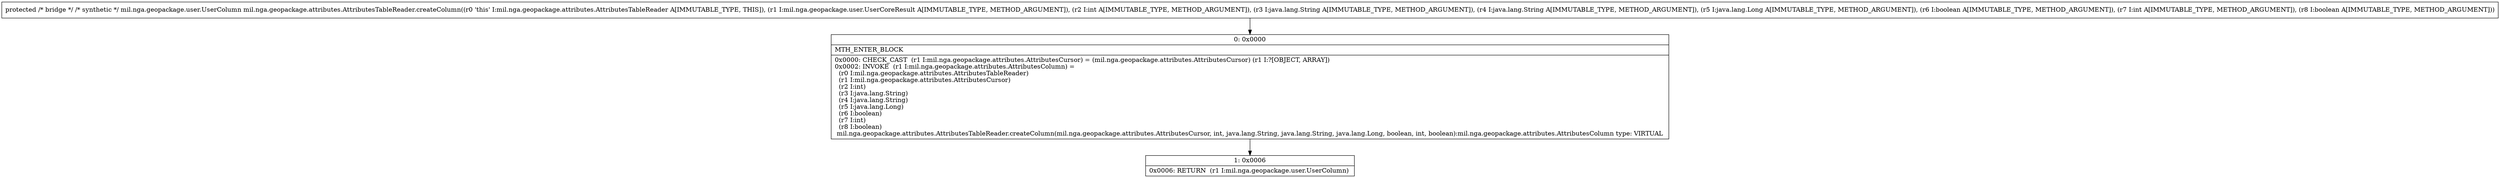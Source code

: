 digraph "CFG formil.nga.geopackage.attributes.AttributesTableReader.createColumn(Lmil\/nga\/geopackage\/user\/UserCoreResult;ILjava\/lang\/String;Ljava\/lang\/String;Ljava\/lang\/Long;ZIZ)Lmil\/nga\/geopackage\/user\/UserColumn;" {
Node_0 [shape=record,label="{0\:\ 0x0000|MTH_ENTER_BLOCK\l|0x0000: CHECK_CAST  (r1 I:mil.nga.geopackage.attributes.AttributesCursor) = (mil.nga.geopackage.attributes.AttributesCursor) (r1 I:?[OBJECT, ARRAY]) \l0x0002: INVOKE  (r1 I:mil.nga.geopackage.attributes.AttributesColumn) = \l  (r0 I:mil.nga.geopackage.attributes.AttributesTableReader)\l  (r1 I:mil.nga.geopackage.attributes.AttributesCursor)\l  (r2 I:int)\l  (r3 I:java.lang.String)\l  (r4 I:java.lang.String)\l  (r5 I:java.lang.Long)\l  (r6 I:boolean)\l  (r7 I:int)\l  (r8 I:boolean)\l mil.nga.geopackage.attributes.AttributesTableReader.createColumn(mil.nga.geopackage.attributes.AttributesCursor, int, java.lang.String, java.lang.String, java.lang.Long, boolean, int, boolean):mil.nga.geopackage.attributes.AttributesColumn type: VIRTUAL \l}"];
Node_1 [shape=record,label="{1\:\ 0x0006|0x0006: RETURN  (r1 I:mil.nga.geopackage.user.UserColumn) \l}"];
MethodNode[shape=record,label="{protected \/* bridge *\/ \/* synthetic *\/ mil.nga.geopackage.user.UserColumn mil.nga.geopackage.attributes.AttributesTableReader.createColumn((r0 'this' I:mil.nga.geopackage.attributes.AttributesTableReader A[IMMUTABLE_TYPE, THIS]), (r1 I:mil.nga.geopackage.user.UserCoreResult A[IMMUTABLE_TYPE, METHOD_ARGUMENT]), (r2 I:int A[IMMUTABLE_TYPE, METHOD_ARGUMENT]), (r3 I:java.lang.String A[IMMUTABLE_TYPE, METHOD_ARGUMENT]), (r4 I:java.lang.String A[IMMUTABLE_TYPE, METHOD_ARGUMENT]), (r5 I:java.lang.Long A[IMMUTABLE_TYPE, METHOD_ARGUMENT]), (r6 I:boolean A[IMMUTABLE_TYPE, METHOD_ARGUMENT]), (r7 I:int A[IMMUTABLE_TYPE, METHOD_ARGUMENT]), (r8 I:boolean A[IMMUTABLE_TYPE, METHOD_ARGUMENT])) }"];
MethodNode -> Node_0;
Node_0 -> Node_1;
}

